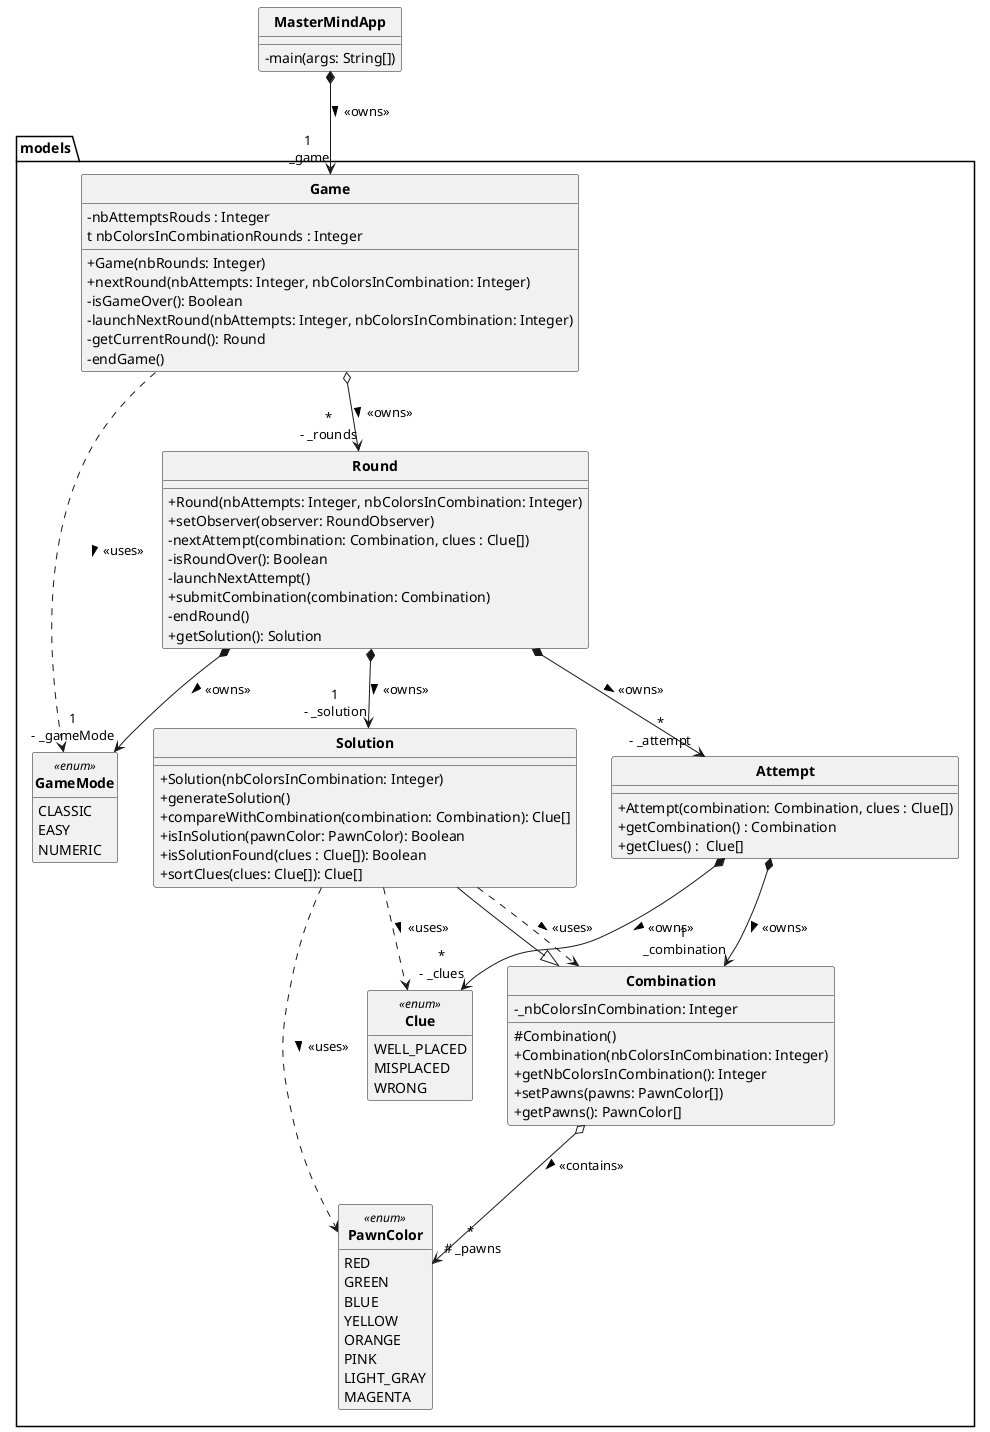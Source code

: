 @startuml

skinparam style strictuml
skinparam classAttributeIconSize 0
skinparam classFontStyle Bold
hide enum methods
hide interface attributes

class MasterMindApp {
    - main(args: String[])
}

package models {
    'class MasterMind {}
    class Game {
       ' - _nbRounds: Integer
       ' - _currentRoundNb: Integer
        - nbAttemptsRouds : Integer
        t nbColorsInCombinationRounds : Integer
        + Game(nbRounds: Integer)
        '+ updateWinRound()
        '+ updateLoseRound()
        '+ updateForfeitRound()
        + nextRound(nbAttempts: Integer, nbColorsInCombination: Integer)
        - isGameOver(): Boolean
        - launchNextRound(nbAttempts: Integer, nbColorsInCombination: Integer)
        - getCurrentRound(): Round
        - endGame()
    }
    class Round {
        + Round(nbAttempts: Integer, nbColorsInCombination: Integer)
        + setObserver(observer: RoundObserver)
        '- notifyWinRound()
        '- notifyLoseRound(score: Integer)
        '- notifyForfeitRound()
        - nextAttempt(combination: Combination, clues : Clue[])
        - isRoundOver(): Boolean
        - launchNextAttempt()
        + submitCombination(combination: Combination)
        '- winRound()
        '- loseRound()
        '- forfeitRound()
        - endRound()
        + getSolution(): Solution
    }
    class Combination {
        - _nbColorsInCombination: Integer
        # Combination()
        + Combination(nbColorsInCombination: Integer)
        + getNbColorsInCombination(): Integer
        + setPawns(pawns: PawnColor[])
        + getPawns(): PawnColor[]
    }
    class Solution extends Combination {
        + Solution(nbColorsInCombination: Integer)
        + generateSolution()
        + compareWithCombination(combination: Combination): Clue[]
        + isInSolution(pawnColor: PawnColor): Boolean
        + isSolutionFound(clues : Clue[]): Boolean
        + sortClues(clues: Clue[]): Clue[]
    }
    class Attempt
    {
        + Attempt(combination: Combination, clues : Clue[])
        + getCombination() : Combination
        + getClues() :  Clue[]
    }
    /'
    class GenerateCluesFactory {
        + createClassic(): GenerateCluesStrategy
        + createEasy(): GenerateCluesStrategy
    }
    class GenerateCluesClassic extends GenerateCluesTemplate implements GenerateCluesStrategy {
        + CluesClassic()
        + generateAdaptedClues(combinationSubmitted: Combination): Clue[]
    }
    class GenerateCluesEasy extends GenerateCluesTemplate implements GenerateCluesStrategy {
        + CluesEasy()
        + generateAdaptesClues(combinationSubmitted: Combination): Clue[]
    }
    class GenerateCluesTemplate {
        + generateClues(combinationSubmitted: Combination): Clue[]
    }

    interface GenerateCluesStrategy <<interface>> {
        + generateAdaptedClues(combinationSubmitted: Combination): Clue[]
    }
    '/

    /'
    interface RoundObserver <<interface>> {
        + updateWinRound()
        + updateLoseRound(score: Integer)
        + updateForfeitRound()
    }
    '/

    enum PawnColor <<enum>> {
        RED
        GREEN
        BLUE
        YELLOW
        ORANGE
        PINK
        LIGHT_GRAY
        MAGENTA
    }
    enum GameMode <<enum>> {
        CLASSIC
        EASY
        NUMERIC
    }
    enum Clue <<enum>> {
        WELL_PLACED
        MISPLACED
        WRONG
    }
}

'Relations

'Models

'Game
Game o--> "*\n- _rounds" Round : > <<owns>>
Game ..> GameMode : > <<uses>>

'Round
Round *--> "1\n- _solution" Solution : > <<owns>>
'Relation avec observer dans la partie GameObserver
Round *--> "*\n- _attempt" Attempt : > <<owns>>
Round *--> "1\n- _gameMode" GameMode : > <<owns>>

'Combination
Combination o--> "*\n # _pawns" PawnColor : > <<contains>>

'Solution
Solution ..> PawnColor : > <<uses>>
Solution ..> Clue : > <<uses>>
Solution ..> Combination : > <<uses>>

Attempt *--> "*\n- _clues" Clue : > <<owns>>
Attempt *--> "1\n _combination" Combination : > <<owns>>

MasterMindApp *--> "1\n _game" Game : > <<owns>>

'RoundObserver
'RoundObserver <--o "*\n- _roundObserver" Round : > <<observes>>

/'
'GenerateCluesFactory
GenerateCluesFactory ..> GenerateCluesClassic : > <<uses>>
GenerateCluesFactory ..> GenerateCluesEasy : > <<uses>>
GenerateCluesFactory ..> GenerateCluesStrategy : > <<uses>>

'GenerateCluesClassic
GenerateCluesClassic ..> Clue : > <<uses>>

'GenerateCluesEasy
GenerateCluesEasy ..> Clue : > <<uses>>

'GenerateCluesStrategy
GenerateCluesStrategy ..> Clue : > <<uses>>

'GenerateCluesTemplate
GenerateCluesTemplate ..> Clue : > <<uses>>
'/

'Gestion des stratégies dans la vue, mais génération des indices dans le modèle
'C'est le modèle qui renvoit les indices à la vue (triés ou non)
'Tous les Round d'une même instance de Game ont des attributs communs, donc stocker dans Game ?
'Stocker toutes les tentatives de la partie
'Stocker tous les indices obtenus
'Stocker tous les Round de la partie
'Dictionnaire de dictionnaires ?
'Comment prévenir Game que Round est terminé ?
'Classe Attempt

'Finir modèles pour le mardi 5 inclus
'Finir vues et controllers pour le dimanche 10 inclus (rendu 1)

@enduml